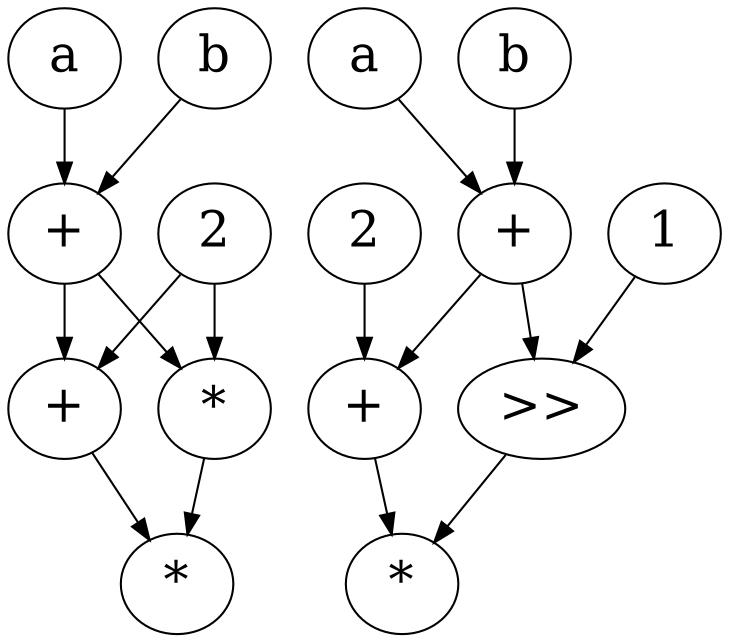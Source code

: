 digraph G {
    rankdir = "TD";
    fontsize="24"
    node [ fontsize="24" ]

    _add_2 [label="+"];
    _mul_2 [label="*"];
    _a_b_add [label="+"];

    _final_result [label="*"];

    _a [label="a"];

    _b [label="b"];

    _t2 [label="2"];

    _a -> _a_b_add
    _b -> _a_b_add

    _t2 -> _add_2
    _a_b_add -> _add_2

    _t2 -> _mul_2
    _a_b_add -> _mul_2

    _add_2 -> _final_result
    _mul_2 -> _final_result

    add_2 [label="+"];
    mul_2 [label=">>"];
    a_b_add [label="+"];

    final_result [label="*"];

    a [label="a"];

    b [label="b"];

    t2 [label="2"];
    t1 [label="1"];

    a -> a_b_add
    b -> a_b_add

    t2 -> add_2
    a_b_add -> add_2

    t1 -> mul_2
    a_b_add -> mul_2

    add_2 -> final_result
    mul_2 -> final_result


}



